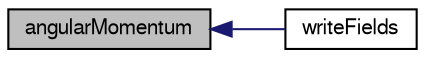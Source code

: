 digraph "angularMomentum"
{
  bgcolor="transparent";
  edge [fontname="FreeSans",fontsize="10",labelfontname="FreeSans",labelfontsize="10"];
  node [fontname="FreeSans",fontsize="10",shape=record];
  rankdir="LR";
  Node1 [label="angularMomentum",height=0.2,width=0.4,color="black", fillcolor="grey75", style="filled" fontcolor="black"];
  Node1 -> Node2 [dir="back",color="midnightblue",fontsize="10",style="solid",fontname="FreeSans"];
  Node2 [label="writeFields",height=0.2,width=0.4,color="black",URL="$a00301.html#a906eddb9c2a5710c531a5a57276cc18e",tooltip="Write. "];
}
